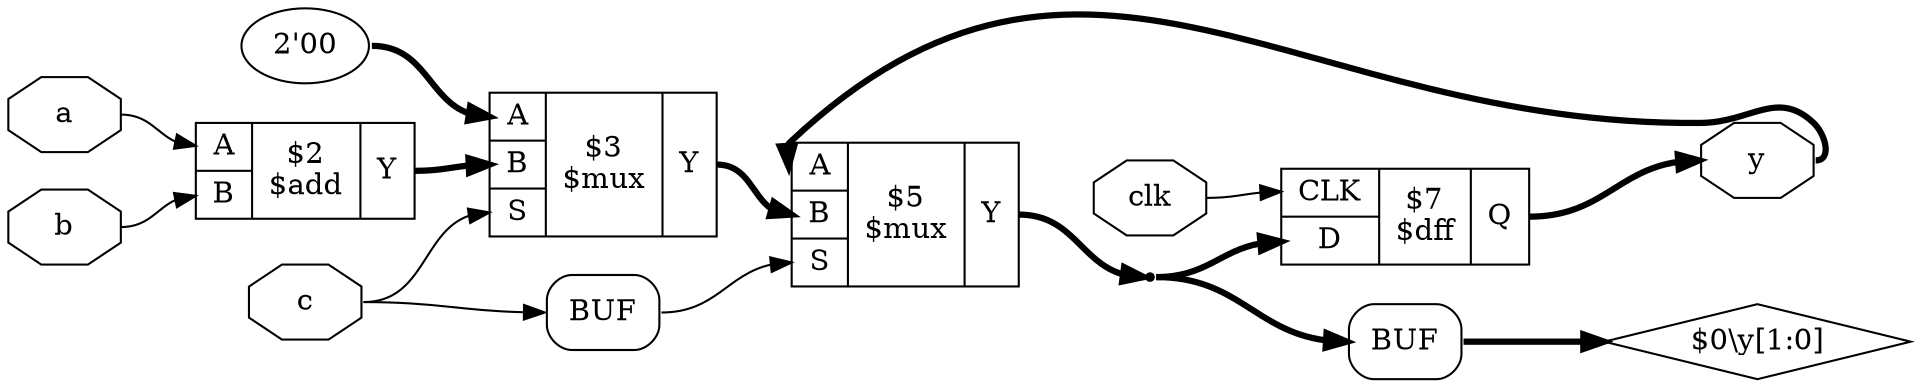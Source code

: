 digraph "example" {
rankdir="LR";
remincross=true;
n6 [ shape=octagon, label="a", color="black", fontcolor="black" ];
n7 [ shape=octagon, label="b", color="black", fontcolor="black" ];
n8 [ shape=octagon, label="c", color="black", fontcolor="black" ];
n9 [ shape=octagon, label="clk", color="black", fontcolor="black" ];
n10 [ shape=octagon, label="y", color="black", fontcolor="black" ];
c14 [ shape=record, label="{{<p11> A|<p12> B}|$2\n$add|{<p13> Y}}" ];
c18 [ shape=record, label="{{<p15> CLK|<p16> D}|$7\n$dff|{<p17> Q}}" ];
c20 [ shape=record, label="{{<p11> A|<p12> B|<p19> S}|$5\n$mux|{<p13> Y}}" ];
v0 [ label="2'00" ];
c21 [ shape=record, label="{{<p11> A|<p12> B|<p19> S}|$3\n$mux|{<p13> Y}}" ];
x1 [shape=box, style=rounded, label="BUF"];
x2 [shape=box, style=rounded, label="BUF"];
n1 [ shape=diamond, label="$0\\y[1:0]" ];
x2:e:e -> n1:w [color="black", style="setlinewidth(3)", label=""];
c18:p17:e -> n10:w [color="black", style="setlinewidth(3)", label=""];
n10:e -> c20:p11:w [color="black", style="setlinewidth(3)", label=""];
c14:p13:e -> c21:p12:w [color="black", style="setlinewidth(3)", label=""];
n3 [ shape=point ];
c20:p13:e -> n3:w [color="black", style="setlinewidth(3)", label=""];
n3:e -> c18:p16:w [color="black", style="setlinewidth(3)", label=""];
n3:e -> x2:w:w [color="black", style="setlinewidth(3)", label=""];
x1:e:e -> c20:p19:w [color="black", label=""];
c21:p13:e -> c20:p12:w [color="black", style="setlinewidth(3)", label=""];
n6:e -> c14:p11:w [color="black", label=""];
n7:e -> c14:p12:w [color="black", label=""];
n8:e -> c21:p19:w [color="black", label=""];
n8:e -> x1:w:w [color="black", label=""];
n9:e -> c18:p15:w [color="black", label=""];
v0:e -> c21:p11:w [color="black", style="setlinewidth(3)", label=""];
}
